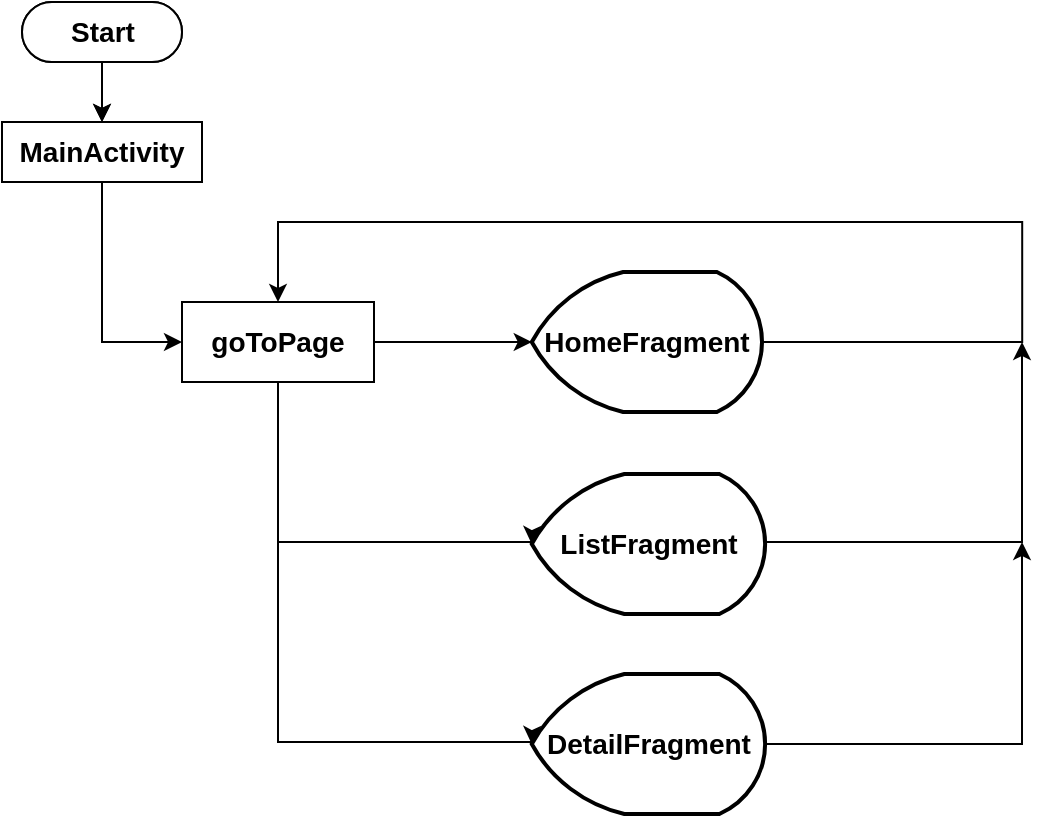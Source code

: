 <mxfile version="17.4.2" type="github" pages="2">
  <diagram id="0ICTotIIzp-utOfAbFgl" name="第1頁">
    <mxGraphModel dx="1502" dy="1854" grid="1" gridSize="10" guides="1" tooltips="1" connect="1" arrows="1" fold="1" page="1" pageScale="1" pageWidth="827" pageHeight="1169" math="0" shadow="0">
      <root>
        <mxCell id="0" />
        <mxCell id="1" parent="0" />
        <mxCell id="ltaAR5_XZMvsONfvJuMS-1" value="" style="edgeStyle=orthogonalEdgeStyle;rounded=0;orthogonalLoop=1;jettySize=auto;html=1;" parent="1" source="ltaAR5_XZMvsONfvJuMS-2" target="ltaAR5_XZMvsONfvJuMS-3" edge="1">
          <mxGeometry relative="1" as="geometry" />
        </mxCell>
        <mxCell id="ltaAR5_XZMvsONfvJuMS-2" value="Start" style="html=1;dashed=0;whitespace=wrap;shape=mxgraph.dfd.start" parent="1" vertex="1">
          <mxGeometry x="50" y="-1080" width="80" height="30" as="geometry" />
        </mxCell>
        <mxCell id="ltaAR5_XZMvsONfvJuMS-3" value="MainActivity" style="whiteSpace=wrap;html=1;dashed=0;" parent="1" vertex="1">
          <mxGeometry x="54" y="-1020" width="72" height="30" as="geometry" />
        </mxCell>
        <mxCell id="ltaAR5_XZMvsONfvJuMS-4" value="" style="edgeStyle=orthogonalEdgeStyle;rounded=0;orthogonalLoop=1;jettySize=auto;html=1;" parent="1" source="ltaAR5_XZMvsONfvJuMS-7" target="ltaAR5_XZMvsONfvJuMS-9" edge="1">
          <mxGeometry relative="1" as="geometry">
            <mxPoint x="450" y="-910" as="targetPoint" />
            <Array as="points" />
          </mxGeometry>
        </mxCell>
        <mxCell id="ltaAR5_XZMvsONfvJuMS-5" style="edgeStyle=orthogonalEdgeStyle;rounded=0;orthogonalLoop=1;jettySize=auto;html=1;exitX=0.5;exitY=1;exitDx=0;exitDy=0;entryX=0;entryY=0.5;entryDx=0;entryDy=0;entryPerimeter=0;" parent="1" source="ltaAR5_XZMvsONfvJuMS-7" target="ltaAR5_XZMvsONfvJuMS-11" edge="1">
          <mxGeometry relative="1" as="geometry">
            <mxPoint x="240" y="-789.36" as="targetPoint" />
            <Array as="points">
              <mxPoint x="178" y="-810" />
            </Array>
          </mxGeometry>
        </mxCell>
        <mxCell id="ltaAR5_XZMvsONfvJuMS-6" style="edgeStyle=orthogonalEdgeStyle;rounded=0;orthogonalLoop=1;jettySize=auto;html=1;exitX=0.5;exitY=1;exitDx=0;exitDy=0;entryX=0;entryY=0.5;entryDx=0;entryDy=0;entryPerimeter=0;" parent="1" source="ltaAR5_XZMvsONfvJuMS-7" target="ltaAR5_XZMvsONfvJuMS-13" edge="1">
          <mxGeometry relative="1" as="geometry">
            <Array as="points">
              <mxPoint x="178" y="-710" />
            </Array>
          </mxGeometry>
        </mxCell>
        <mxCell id="ltaAR5_XZMvsONfvJuMS-7" value="&lt;span style=&quot;font-size: 14px;&quot;&gt;goToPage&lt;/span&gt;" style="whiteSpace=wrap;html=1;dashed=0;fontStyle=1;fontSize=14;" parent="1" vertex="1">
          <mxGeometry x="130" y="-930" width="96" height="40" as="geometry" />
        </mxCell>
        <mxCell id="ltaAR5_XZMvsONfvJuMS-8" style="edgeStyle=orthogonalEdgeStyle;rounded=0;orthogonalLoop=1;jettySize=auto;html=1;exitX=1;exitY=0.5;exitDx=0;exitDy=0;exitPerimeter=0;entryX=0.5;entryY=0;entryDx=0;entryDy=0;" parent="1" source="ltaAR5_XZMvsONfvJuMS-9" target="ltaAR5_XZMvsONfvJuMS-7" edge="1">
          <mxGeometry relative="1" as="geometry">
            <mxPoint x="90" y="-970" as="targetPoint" />
            <Array as="points">
              <mxPoint x="550.12" y="-910" />
              <mxPoint x="550.12" y="-970" />
              <mxPoint x="178.12" y="-970" />
            </Array>
          </mxGeometry>
        </mxCell>
        <mxCell id="ltaAR5_XZMvsONfvJuMS-9" value="&lt;span style=&quot;font-weight: 700 ; font-size: 14px&quot;&gt;HomeFragment&lt;/span&gt;" style="strokeWidth=2;html=1;shape=mxgraph.flowchart.display;whiteSpace=wrap;fontSize=14;" parent="1" vertex="1">
          <mxGeometry x="304.88" y="-945" width="115.12" height="70" as="geometry" />
        </mxCell>
        <mxCell id="ltaAR5_XZMvsONfvJuMS-10" value="" style="edgeStyle=orthogonalEdgeStyle;rounded=0;orthogonalLoop=1;jettySize=auto;html=1;" parent="1" source="ltaAR5_XZMvsONfvJuMS-11" edge="1">
          <mxGeometry relative="1" as="geometry">
            <mxPoint x="550.0" y="-910" as="targetPoint" />
            <Array as="points">
              <mxPoint x="550" y="-810" />
            </Array>
          </mxGeometry>
        </mxCell>
        <mxCell id="ltaAR5_XZMvsONfvJuMS-11" value="&lt;span style=&quot;font-weight: 700 ; font-size: 14px&quot;&gt;ListFragment&lt;/span&gt;" style="strokeWidth=2;html=1;shape=mxgraph.flowchart.display;whiteSpace=wrap;fontSize=14;" parent="1" vertex="1">
          <mxGeometry x="304.88" y="-844" width="116.67" height="70" as="geometry" />
        </mxCell>
        <mxCell id="ltaAR5_XZMvsONfvJuMS-12" style="edgeStyle=orthogonalEdgeStyle;rounded=0;orthogonalLoop=1;jettySize=auto;html=1;exitX=1;exitY=0.5;exitDx=0;exitDy=0;exitPerimeter=0;" parent="1" source="ltaAR5_XZMvsONfvJuMS-13" edge="1">
          <mxGeometry relative="1" as="geometry">
            <mxPoint x="550.0" y="-810" as="targetPoint" />
            <Array as="points">
              <mxPoint x="550" y="-710" />
              <mxPoint x="550" y="-790" />
            </Array>
          </mxGeometry>
        </mxCell>
        <mxCell id="ltaAR5_XZMvsONfvJuMS-13" value="&lt;span style=&quot;font-weight: 700 ; font-size: 14px&quot;&gt;DetailFragment&lt;/span&gt;" style="strokeWidth=2;html=1;shape=mxgraph.flowchart.display;whiteSpace=wrap;fontSize=14;" parent="1" vertex="1">
          <mxGeometry x="304.88" y="-744" width="116.67" height="70" as="geometry" />
        </mxCell>
        <mxCell id="ltaAR5_XZMvsONfvJuMS-14" style="edgeStyle=orthogonalEdgeStyle;rounded=0;orthogonalLoop=1;jettySize=auto;html=1;entryX=0;entryY=0.5;entryDx=0;entryDy=0;exitX=0.5;exitY=1;exitDx=0;exitDy=0;" parent="1" source="ltaAR5_XZMvsONfvJuMS-3" target="ltaAR5_XZMvsONfvJuMS-7" edge="1">
          <mxGeometry relative="1" as="geometry">
            <mxPoint x="150" y="-910" as="sourcePoint" />
            <Array as="points">
              <mxPoint x="90" y="-910" />
            </Array>
          </mxGeometry>
        </mxCell>
        <mxCell id="ltaAR5_XZMvsONfvJuMS-16" value="" style="edgeStyle=orthogonalEdgeStyle;rounded=0;orthogonalLoop=1;jettySize=auto;html=1;" parent="1" source="ltaAR5_XZMvsONfvJuMS-17" target="ltaAR5_XZMvsONfvJuMS-41" edge="1">
          <mxGeometry relative="1" as="geometry" />
        </mxCell>
        <mxCell id="ltaAR5_XZMvsONfvJuMS-17" value="Start" style="html=1;dashed=0;whitespace=wrap;shape=mxgraph.dfd.start;fontStyle=1;fontSize=14;" parent="1" vertex="1">
          <mxGeometry x="50" y="-1080" width="80" height="30" as="geometry" />
        </mxCell>
        <mxCell id="ltaAR5_XZMvsONfvJuMS-41" value="&lt;b&gt;&lt;font style=&quot;font-size: 14px&quot;&gt;MainActivity&lt;/font&gt;&lt;/b&gt;" style="whiteSpace=wrap;html=1;dashed=0;" parent="1" vertex="1">
          <mxGeometry x="40" y="-1020" width="100" height="30" as="geometry" />
        </mxCell>
      </root>
    </mxGraphModel>
  </diagram>
  <diagram id="2MEuru5xAoJJ2pg-LfJd" name="第2頁">
    <mxGraphModel dx="1502" dy="1854" grid="1" gridSize="10" guides="1" tooltips="1" connect="1" arrows="1" fold="1" page="1" pageScale="1" pageWidth="827" pageHeight="1169" math="0" shadow="0">
      <root>
        <mxCell id="0" />
        <mxCell id="1" parent="0" />
        <mxCell id="wD8sNg-cu2c_1JBqP60j-1" value="一般正常流程：" style="text;html=1;align=center;verticalAlign=middle;resizable=0;points=[];autosize=1;strokeColor=none;fillColor=none;fontStyle=1;fontSize=18;" vertex="1" parent="1">
          <mxGeometry x="39" y="-1150" width="140" height="30" as="geometry" />
        </mxCell>
        <mxCell id="wD8sNg-cu2c_1JBqP60j-2" value="MainActivity --&amp;gt; onCreate --&amp;gt; onNewIntent&lt;br&gt;&lt;span style=&quot;white-space: pre&quot;&gt; &lt;/span&gt;&lt;span style=&quot;white-space: pre&quot;&gt; &lt;/span&gt;&amp;nbsp; &amp;nbsp; &amp;nbsp;--&amp;gt; MyApplication(goToNextPage) --&amp;gt; Home Fragment --&amp;gt; 選擇要去的區 --&amp;gt; 點擊 (call ..... )&lt;br&gt;&lt;div&gt;&lt;span style=&quot;white-space: pre&quot;&gt; &lt;/span&gt;&lt;span style=&quot;white-space: pre&quot;&gt; &lt;/span&gt;&lt;span style=&quot;white-space: pre&quot;&gt; &lt;/span&gt;&lt;span style=&quot;white-space: pre&quot;&gt; &lt;/span&gt;&lt;span style=&quot;white-space: pre&quot;&gt; &lt;/span&gt;&lt;span style=&quot;white-space: pre&quot;&gt; &lt;span style=&quot;white-space: pre&quot;&gt; &lt;/span&gt;&lt;span style=&quot;white-space: pre&quot;&gt; &lt;/span&gt;&lt;span style=&quot;white-space: pre&quot;&gt; &lt;/span&gt; &lt;/span&gt;&amp;nbsp;&lt;span style=&quot;white-space: pre&quot;&gt;&amp;nbsp; &lt;/span&gt;&lt;span&gt;--&amp;gt; List Fragment --&amp;gt; clickOnlisten(ZooAdapter)&lt;/span&gt;&lt;/div&gt;&lt;div&gt;&lt;span&gt;&lt;span style=&quot;white-space: pre&quot;&gt; &lt;/span&gt;&lt;span style=&quot;white-space: pre&quot;&gt; &lt;/span&gt;&lt;span style=&quot;white-space: pre&quot;&gt; &lt;/span&gt;&lt;span style=&quot;white-space: pre&quot;&gt; &lt;/span&gt;&lt;span style=&quot;white-space: pre&quot;&gt; &lt;/span&gt;&lt;span style=&quot;white-space: pre&quot;&gt; &lt;/span&gt;&lt;span style=&quot;white-space: pre&quot;&gt; &lt;/span&gt;&lt;span style=&quot;white-space: pre&quot;&gt; &lt;/span&gt;&lt;span style=&quot;white-space: pre&quot;&gt; &lt;/span&gt;&amp;nbsp; &amp;nbsp;&amp;nbsp;--&amp;gt; Detail Fragment&amp;nbsp;&lt;/span&gt;&lt;/div&gt;" style="text;html=1;align=left;verticalAlign=middle;resizable=0;points=[];autosize=1;strokeColor=none;fillColor=none;" vertex="1" parent="1">
          <mxGeometry x="40" y="-1120" width="570" height="60" as="geometry" />
        </mxCell>
        <mxCell id="TZgQ-Bd5fE3Ok6_-Ro5--1" value="" style="edgeStyle=orthogonalEdgeStyle;rounded=0;orthogonalLoop=1;jettySize=auto;html=1;" edge="1" parent="1" source="TZgQ-Bd5fE3Ok6_-Ro5--2" target="TZgQ-Bd5fE3Ok6_-Ro5--6">
          <mxGeometry relative="1" as="geometry" />
        </mxCell>
        <mxCell id="TZgQ-Bd5fE3Ok6_-Ro5--2" value="MainActivity" style="swimlane;fontStyle=1;align=center;verticalAlign=top;childLayout=stackLayout;horizontal=1;startSize=26;horizontalStack=0;resizeParent=1;resizeParentMax=0;resizeLast=0;collapsible=1;marginBottom=0;" vertex="1" parent="1">
          <mxGeometry x="165" y="-422" width="120" height="74" as="geometry">
            <mxRectangle x="165" y="-462" width="100" height="26" as="alternateBounds" />
          </mxGeometry>
        </mxCell>
        <mxCell id="TZgQ-Bd5fE3Ok6_-Ro5--3" value="onCreate" style="text;html=1;align=center;verticalAlign=middle;resizable=0;points=[];autosize=1;strokeColor=none;fillColor=none;" vertex="1" parent="TZgQ-Bd5fE3Ok6_-Ro5--2">
          <mxGeometry y="26" width="120" height="20" as="geometry" />
        </mxCell>
        <mxCell id="TZgQ-Bd5fE3Ok6_-Ro5--4" value="" style="line;strokeWidth=1;fillColor=none;align=left;verticalAlign=middle;spacingTop=-1;spacingLeft=3;spacingRight=3;rotatable=0;labelPosition=right;points=[];portConstraint=eastwest;" vertex="1" parent="TZgQ-Bd5fE3Ok6_-Ro5--2">
          <mxGeometry y="46" width="120" height="8" as="geometry" />
        </mxCell>
        <mxCell id="TZgQ-Bd5fE3Ok6_-Ro5--5" value="onNewIntent" style="text;html=1;align=center;verticalAlign=middle;resizable=0;points=[];autosize=1;strokeColor=none;fillColor=none;" vertex="1" parent="TZgQ-Bd5fE3Ok6_-Ro5--2">
          <mxGeometry y="54" width="120" height="20" as="geometry" />
        </mxCell>
        <mxCell id="TZgQ-Bd5fE3Ok6_-Ro5--6" value="MyApplication" style="swimlane;fontStyle=1;align=center;verticalAlign=top;childLayout=stackLayout;horizontal=1;startSize=26;horizontalStack=0;resizeParent=1;resizeParentMax=0;resizeLast=0;collapsible=1;marginBottom=0;" vertex="1" parent="1">
          <mxGeometry x="335" y="-422" width="120" height="74" as="geometry">
            <mxRectangle x="335" y="-462" width="110" height="26" as="alternateBounds" />
          </mxGeometry>
        </mxCell>
        <mxCell id="TZgQ-Bd5fE3Ok6_-Ro5--7" value="goToNextPage" style="text;html=1;align=center;verticalAlign=middle;resizable=0;points=[];autosize=1;strokeColor=none;fillColor=none;" vertex="1" parent="TZgQ-Bd5fE3Ok6_-Ro5--6">
          <mxGeometry y="26" width="120" height="20" as="geometry" />
        </mxCell>
        <mxCell id="TZgQ-Bd5fE3Ok6_-Ro5--8" value="" style="line;strokeWidth=1;fillColor=none;align=left;verticalAlign=middle;spacingTop=-1;spacingLeft=3;spacingRight=3;rotatable=0;labelPosition=right;points=[];portConstraint=eastwest;" vertex="1" parent="TZgQ-Bd5fE3Ok6_-Ro5--6">
          <mxGeometry y="46" width="120" height="8" as="geometry" />
        </mxCell>
        <mxCell id="TZgQ-Bd5fE3Ok6_-Ro5--9" value="goToPrevPage" style="text;html=1;align=center;verticalAlign=middle;resizable=0;points=[];autosize=1;strokeColor=none;fillColor=none;" vertex="1" parent="TZgQ-Bd5fE3Ok6_-Ro5--6">
          <mxGeometry y="54" width="120" height="20" as="geometry" />
        </mxCell>
        <mxCell id="TZgQ-Bd5fE3Ok6_-Ro5--10" style="edgeStyle=orthogonalEdgeStyle;rounded=0;orthogonalLoop=1;jettySize=auto;html=1;" edge="1" parent="1" source="TZgQ-Bd5fE3Ok6_-Ro5--7">
          <mxGeometry relative="1" as="geometry">
            <mxPoint x="565" y="-386" as="targetPoint" />
          </mxGeometry>
        </mxCell>
        <mxCell id="TZgQ-Bd5fE3Ok6_-Ro5--11" style="edgeStyle=orthogonalEdgeStyle;rounded=0;orthogonalLoop=1;jettySize=auto;html=1;exitX=0.5;exitY=0;exitDx=0;exitDy=0;" edge="1" parent="1" source="TZgQ-Bd5fE3Ok6_-Ro5--12" target="TZgQ-Bd5fE3Ok6_-Ro5--6">
          <mxGeometry relative="1" as="geometry" />
        </mxCell>
        <mxCell id="TZgQ-Bd5fE3Ok6_-Ro5--12" value="Home Fragment" style="swimlane;fontStyle=1;align=center;verticalAlign=top;childLayout=stackLayout;horizontal=1;startSize=26;horizontalStack=0;resizeParent=1;resizeParentMax=0;resizeLast=0;collapsible=1;marginBottom=0;" vertex="1" parent="1">
          <mxGeometry x="565" y="-470" width="120" height="30" as="geometry">
            <mxRectangle x="565" y="-510" width="120" height="26" as="alternateBounds" />
          </mxGeometry>
        </mxCell>
        <mxCell id="TZgQ-Bd5fE3Ok6_-Ro5--13" value="" style="line;strokeWidth=1;fillColor=none;align=left;verticalAlign=middle;spacingTop=-1;spacingLeft=3;spacingRight=3;rotatable=0;labelPosition=right;points=[];portConstraint=eastwest;" vertex="1" parent="TZgQ-Bd5fE3Ok6_-Ro5--12">
          <mxGeometry y="26" width="120" height="4" as="geometry" />
        </mxCell>
        <mxCell id="TZgQ-Bd5fE3Ok6_-Ro5--14" value="" style="edgeStyle=orthogonalEdgeStyle;rounded=0;orthogonalLoop=1;jettySize=auto;html=1;fontSize=18;" edge="1" parent="1" source="TZgQ-Bd5fE3Ok6_-Ro5--16">
          <mxGeometry relative="1" as="geometry">
            <mxPoint x="715" y="-455" as="targetPoint" />
            <Array as="points">
              <mxPoint x="620" y="-340" />
              <mxPoint x="715" y="-340" />
              <mxPoint x="715" y="-450" />
            </Array>
          </mxGeometry>
        </mxCell>
        <mxCell id="TZgQ-Bd5fE3Ok6_-Ro5--15" value="點擊Layout" style="edgeLabel;html=1;align=center;verticalAlign=middle;resizable=0;points=[];fontSize=18;" vertex="1" connectable="0" parent="TZgQ-Bd5fE3Ok6_-Ro5--14">
          <mxGeometry x="-0.182" relative="1" as="geometry">
            <mxPoint as="offset" />
          </mxGeometry>
        </mxCell>
        <mxCell id="TZgQ-Bd5fE3Ok6_-Ro5--16" value="List Fragment" style="swimlane;fontStyle=1;align=center;verticalAlign=top;childLayout=stackLayout;horizontal=1;startSize=26;horizontalStack=0;resizeParent=1;resizeParentMax=0;resizeLast=0;collapsible=1;marginBottom=0;" vertex="1" parent="1">
          <mxGeometry x="565" y="-401" width="120" height="34" as="geometry">
            <mxRectangle x="565" y="-441" width="110" height="26" as="alternateBounds" />
          </mxGeometry>
        </mxCell>
        <mxCell id="TZgQ-Bd5fE3Ok6_-Ro5--17" value="" style="line;strokeWidth=1;fillColor=none;align=left;verticalAlign=middle;spacingTop=-1;spacingLeft=3;spacingRight=3;rotatable=0;labelPosition=right;points=[];portConstraint=eastwest;" vertex="1" parent="TZgQ-Bd5fE3Ok6_-Ro5--16">
          <mxGeometry y="26" width="120" height="8" as="geometry" />
        </mxCell>
        <mxCell id="TZgQ-Bd5fE3Ok6_-Ro5--18" value="Detail Fragment" style="swimlane;fontStyle=1;align=center;verticalAlign=top;childLayout=stackLayout;horizontal=1;startSize=26;horizontalStack=0;resizeParent=1;resizeParentMax=0;resizeLast=0;collapsible=1;marginBottom=0;" vertex="1" parent="1">
          <mxGeometry x="565" y="-320" width="120" height="34" as="geometry">
            <mxRectangle x="565" y="-370" width="120" height="26" as="alternateBounds" />
          </mxGeometry>
        </mxCell>
        <mxCell id="TZgQ-Bd5fE3Ok6_-Ro5--19" value="" style="line;strokeWidth=1;fillColor=none;align=left;verticalAlign=middle;spacingTop=-1;spacingLeft=3;spacingRight=3;rotatable=0;labelPosition=right;points=[];portConstraint=eastwest;" vertex="1" parent="TZgQ-Bd5fE3Ok6_-Ro5--18">
          <mxGeometry y="26" width="120" height="8" as="geometry" />
        </mxCell>
        <mxCell id="TZgQ-Bd5fE3Ok6_-Ro5--20" value="" style="endArrow=none;html=1;rounded=0;endFill=0;exitX=0;exitY=0.5;exitDx=0;exitDy=0;startArrow=classic;startFill=1;entryX=1.004;entryY=0.5;entryDx=0;entryDy=0;entryPerimeter=0;" edge="1" parent="1" source="TZgQ-Bd5fE3Ok6_-Ro5--12" target="TZgQ-Bd5fE3Ok6_-Ro5--7">
          <mxGeometry relative="1" as="geometry">
            <mxPoint x="485" y="-460" as="sourcePoint" />
            <mxPoint x="495" y="-380" as="targetPoint" />
            <Array as="points">
              <mxPoint x="495" y="-455" />
              <mxPoint x="495" y="-386" />
            </Array>
          </mxGeometry>
        </mxCell>
        <mxCell id="TZgQ-Bd5fE3Ok6_-Ro5--21" value="" style="endArrow=none;html=1;rounded=0;endFill=0;entryX=1;entryY=0.5;entryDx=0;entryDy=0;startArrow=classic;startFill=1;" edge="1" parent="1" target="TZgQ-Bd5fE3Ok6_-Ro5--12">
          <mxGeometry relative="1" as="geometry">
            <mxPoint x="625" y="-490" as="sourcePoint" />
            <mxPoint x="785" y="-458" as="targetPoint" />
            <Array as="points">
              <mxPoint x="715" y="-490" />
              <mxPoint x="715" y="-455" />
            </Array>
          </mxGeometry>
        </mxCell>
        <mxCell id="TZgQ-Bd5fE3Ok6_-Ro5--22" value="" style="ellipse;html=1;shape=startState;fillColor=#000000;strokeColor=#ff0000;" vertex="1" parent="1">
          <mxGeometry x="90" y="-399" width="30" height="30" as="geometry" />
        </mxCell>
        <mxCell id="TZgQ-Bd5fE3Ok6_-Ro5--23" value="" style="edgeStyle=orthogonalEdgeStyle;html=1;verticalAlign=bottom;endArrow=open;endSize=8;strokeColor=#ff0000;rounded=0;entryX=-0.005;entryY=0.641;entryDx=0;entryDy=0;entryPerimeter=0;" edge="1" parent="1" source="TZgQ-Bd5fE3Ok6_-Ro5--22" target="TZgQ-Bd5fE3Ok6_-Ro5--3">
          <mxGeometry relative="1" as="geometry">
            <mxPoint x="165.0" y="-384" as="targetPoint" />
          </mxGeometry>
        </mxCell>
        <mxCell id="TZgQ-Bd5fE3Ok6_-Ro5--24" style="edgeStyle=orthogonalEdgeStyle;rounded=0;orthogonalLoop=1;jettySize=auto;html=1;exitX=0.995;exitY=0.557;exitDx=0;exitDy=0;exitPerimeter=0;entryX=0;entryY=0.5;entryDx=0;entryDy=0;" edge="1" parent="1" target="TZgQ-Bd5fE3Ok6_-Ro5--18">
          <mxGeometry relative="1" as="geometry">
            <mxPoint x="456" y="-384.86" as="sourcePoint" />
            <mxPoint x="550" y="-330" as="targetPoint" />
            <Array as="points">
              <mxPoint x="456" y="-386" />
              <mxPoint x="496" y="-386" />
              <mxPoint x="496" y="-303" />
            </Array>
          </mxGeometry>
        </mxCell>
      </root>
    </mxGraphModel>
  </diagram>
</mxfile>
